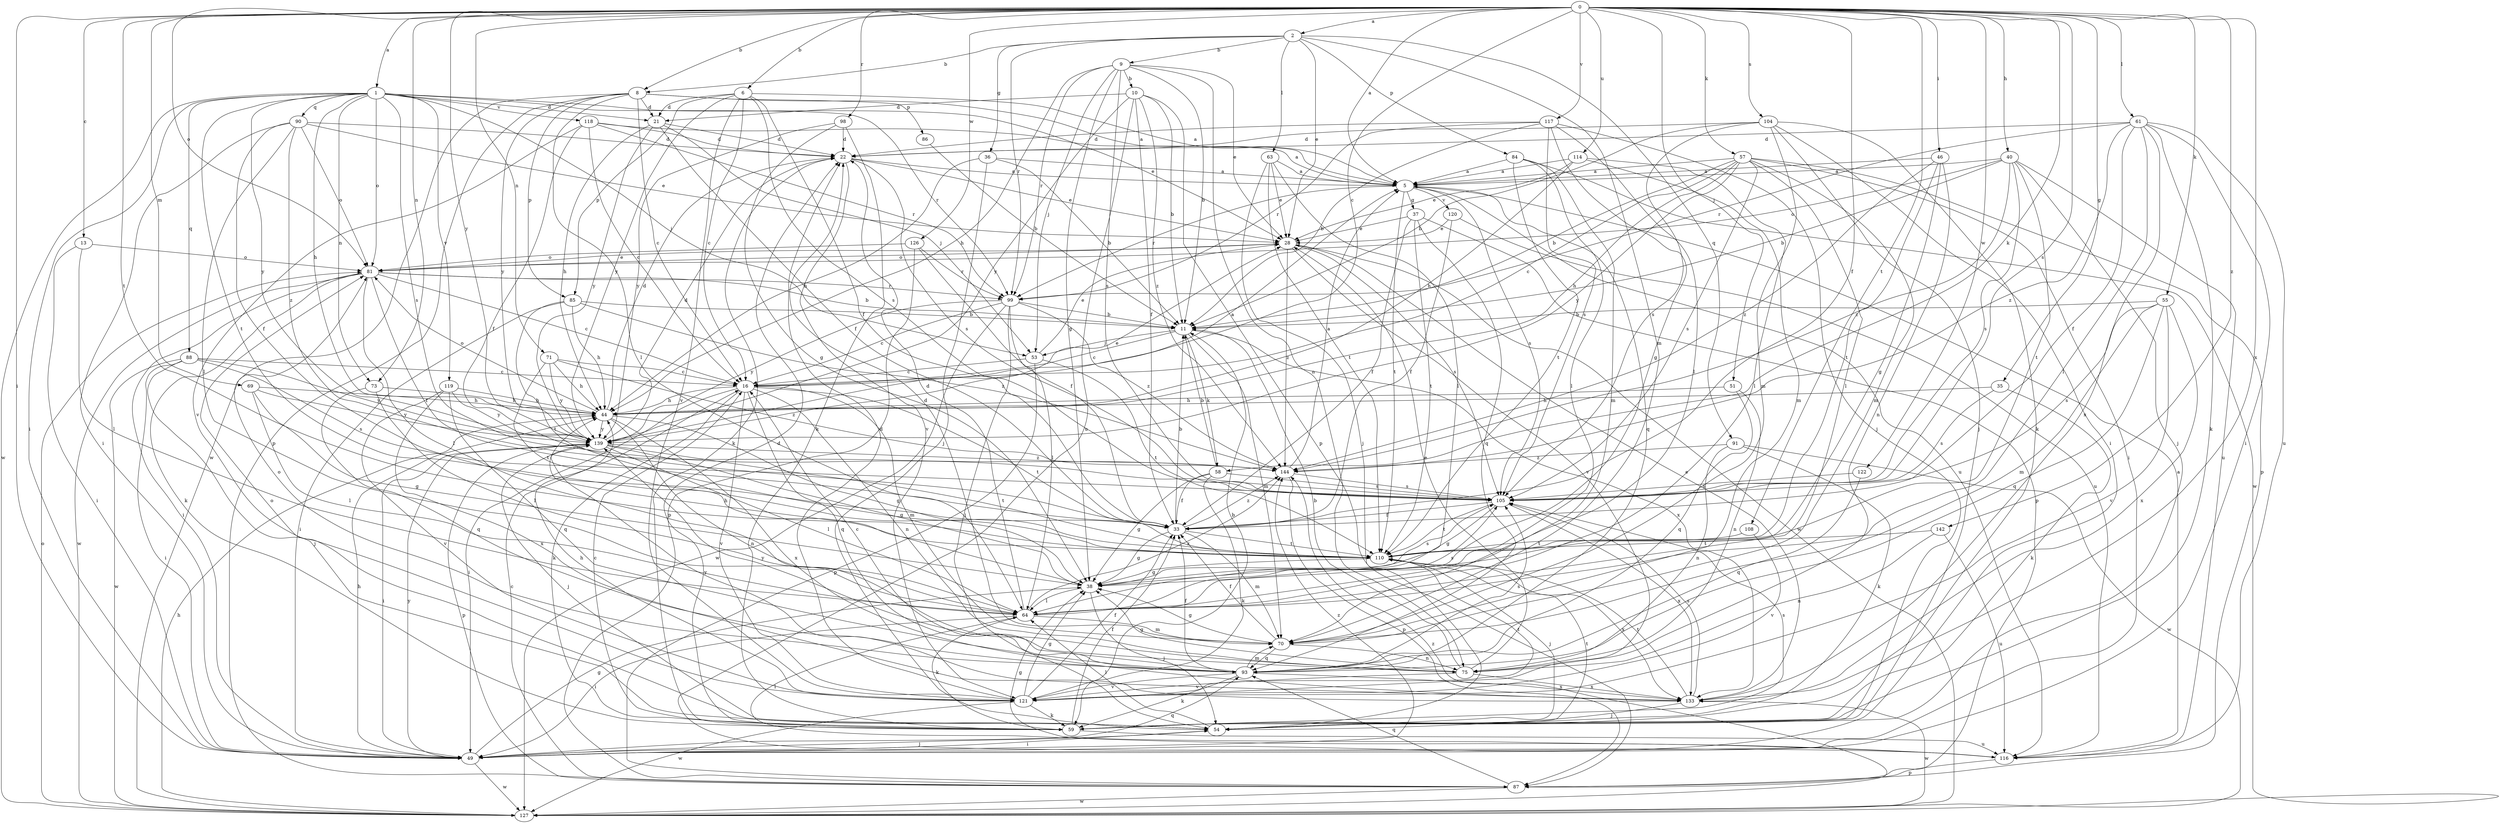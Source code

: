 strict digraph  {
0;
1;
2;
5;
6;
8;
9;
10;
11;
13;
16;
21;
22;
28;
33;
35;
36;
37;
38;
40;
44;
46;
49;
51;
53;
54;
55;
57;
58;
59;
61;
63;
64;
69;
70;
71;
73;
75;
81;
84;
85;
86;
87;
88;
90;
91;
93;
98;
99;
104;
105;
108;
110;
114;
116;
117;
118;
119;
120;
121;
122;
126;
127;
133;
139;
142;
144;
0 -> 1  [label=a];
0 -> 2  [label=a];
0 -> 5  [label=a];
0 -> 6  [label=b];
0 -> 8  [label=b];
0 -> 13  [label=c];
0 -> 16  [label=c];
0 -> 33  [label=f];
0 -> 35  [label=g];
0 -> 40  [label=h];
0 -> 46  [label=i];
0 -> 49  [label=i];
0 -> 51  [label=j];
0 -> 55  [label=k];
0 -> 57  [label=k];
0 -> 58  [label=k];
0 -> 61  [label=l];
0 -> 69  [label=m];
0 -> 71  [label=n];
0 -> 73  [label=n];
0 -> 81  [label=o];
0 -> 98  [label=r];
0 -> 104  [label=s];
0 -> 105  [label=s];
0 -> 108  [label=t];
0 -> 110  [label=t];
0 -> 114  [label=u];
0 -> 117  [label=v];
0 -> 122  [label=w];
0 -> 126  [label=w];
0 -> 133  [label=x];
0 -> 139  [label=y];
0 -> 142  [label=z];
1 -> 21  [label=d];
1 -> 28  [label=e];
1 -> 44  [label=h];
1 -> 49  [label=i];
1 -> 53  [label=j];
1 -> 73  [label=n];
1 -> 81  [label=o];
1 -> 88  [label=q];
1 -> 90  [label=q];
1 -> 99  [label=r];
1 -> 105  [label=s];
1 -> 110  [label=t];
1 -> 118  [label=v];
1 -> 119  [label=v];
1 -> 127  [label=w];
1 -> 139  [label=y];
2 -> 8  [label=b];
2 -> 9  [label=b];
2 -> 28  [label=e];
2 -> 36  [label=g];
2 -> 63  [label=l];
2 -> 70  [label=m];
2 -> 84  [label=p];
2 -> 91  [label=q];
2 -> 99  [label=r];
5 -> 37  [label=g];
5 -> 93  [label=q];
5 -> 99  [label=r];
5 -> 105  [label=s];
5 -> 110  [label=t];
5 -> 116  [label=u];
5 -> 120  [label=v];
6 -> 5  [label=a];
6 -> 16  [label=c];
6 -> 21  [label=d];
6 -> 33  [label=f];
6 -> 85  [label=p];
6 -> 105  [label=s];
6 -> 121  [label=v];
6 -> 139  [label=y];
8 -> 5  [label=a];
8 -> 16  [label=c];
8 -> 21  [label=d];
8 -> 64  [label=l];
8 -> 85  [label=p];
8 -> 86  [label=p];
8 -> 87  [label=p];
8 -> 127  [label=w];
8 -> 139  [label=y];
9 -> 10  [label=b];
9 -> 11  [label=b];
9 -> 28  [label=e];
9 -> 38  [label=g];
9 -> 44  [label=h];
9 -> 53  [label=j];
9 -> 75  [label=n];
9 -> 99  [label=r];
9 -> 105  [label=s];
10 -> 11  [label=b];
10 -> 21  [label=d];
10 -> 33  [label=f];
10 -> 87  [label=p];
10 -> 116  [label=u];
10 -> 139  [label=y];
10 -> 144  [label=z];
11 -> 16  [label=c];
11 -> 53  [label=j];
11 -> 58  [label=k];
11 -> 70  [label=m];
11 -> 133  [label=x];
13 -> 49  [label=i];
13 -> 64  [label=l];
13 -> 81  [label=o];
16 -> 44  [label=h];
16 -> 49  [label=i];
16 -> 59  [label=k];
16 -> 70  [label=m];
16 -> 75  [label=n];
16 -> 93  [label=q];
16 -> 110  [label=t];
16 -> 121  [label=v];
21 -> 22  [label=d];
21 -> 33  [label=f];
21 -> 44  [label=h];
21 -> 53  [label=j];
21 -> 139  [label=y];
22 -> 5  [label=a];
22 -> 28  [label=e];
22 -> 59  [label=k];
22 -> 105  [label=s];
22 -> 121  [label=v];
28 -> 81  [label=o];
28 -> 105  [label=s];
28 -> 121  [label=v];
28 -> 127  [label=w];
28 -> 144  [label=z];
33 -> 11  [label=b];
33 -> 38  [label=g];
33 -> 70  [label=m];
33 -> 110  [label=t];
33 -> 144  [label=z];
35 -> 44  [label=h];
35 -> 59  [label=k];
35 -> 105  [label=s];
36 -> 5  [label=a];
36 -> 11  [label=b];
36 -> 44  [label=h];
36 -> 54  [label=j];
37 -> 28  [label=e];
37 -> 33  [label=f];
37 -> 87  [label=p];
37 -> 93  [label=q];
37 -> 110  [label=t];
38 -> 44  [label=h];
38 -> 54  [label=j];
38 -> 64  [label=l];
38 -> 105  [label=s];
40 -> 5  [label=a];
40 -> 11  [label=b];
40 -> 54  [label=j];
40 -> 81  [label=o];
40 -> 105  [label=s];
40 -> 110  [label=t];
40 -> 116  [label=u];
40 -> 144  [label=z];
44 -> 22  [label=d];
44 -> 38  [label=g];
44 -> 75  [label=n];
44 -> 81  [label=o];
44 -> 133  [label=x];
44 -> 139  [label=y];
46 -> 5  [label=a];
46 -> 38  [label=g];
46 -> 75  [label=n];
46 -> 110  [label=t];
46 -> 144  [label=z];
49 -> 38  [label=g];
49 -> 44  [label=h];
49 -> 54  [label=j];
49 -> 93  [label=q];
49 -> 127  [label=w];
49 -> 139  [label=y];
49 -> 144  [label=z];
51 -> 44  [label=h];
51 -> 75  [label=n];
51 -> 93  [label=q];
53 -> 16  [label=c];
53 -> 28  [label=e];
53 -> 87  [label=p];
53 -> 110  [label=t];
54 -> 49  [label=i];
54 -> 64  [label=l];
54 -> 81  [label=o];
54 -> 110  [label=t];
55 -> 11  [label=b];
55 -> 70  [label=m];
55 -> 93  [label=q];
55 -> 105  [label=s];
55 -> 121  [label=v];
55 -> 133  [label=x];
57 -> 5  [label=a];
57 -> 11  [label=b];
57 -> 16  [label=c];
57 -> 44  [label=h];
57 -> 49  [label=i];
57 -> 64  [label=l];
57 -> 70  [label=m];
57 -> 87  [label=p];
57 -> 105  [label=s];
57 -> 139  [label=y];
58 -> 11  [label=b];
58 -> 33  [label=f];
58 -> 38  [label=g];
58 -> 59  [label=k];
58 -> 105  [label=s];
59 -> 16  [label=c];
59 -> 22  [label=d];
59 -> 33  [label=f];
59 -> 105  [label=s];
59 -> 116  [label=u];
61 -> 22  [label=d];
61 -> 33  [label=f];
61 -> 49  [label=i];
61 -> 59  [label=k];
61 -> 64  [label=l];
61 -> 99  [label=r];
61 -> 116  [label=u];
61 -> 133  [label=x];
61 -> 144  [label=z];
63 -> 5  [label=a];
63 -> 28  [label=e];
63 -> 54  [label=j];
63 -> 64  [label=l];
63 -> 110  [label=t];
64 -> 22  [label=d];
64 -> 49  [label=i];
64 -> 59  [label=k];
64 -> 70  [label=m];
64 -> 105  [label=s];
64 -> 144  [label=z];
69 -> 38  [label=g];
69 -> 44  [label=h];
69 -> 64  [label=l];
69 -> 139  [label=y];
70 -> 22  [label=d];
70 -> 33  [label=f];
70 -> 38  [label=g];
70 -> 75  [label=n];
70 -> 93  [label=q];
71 -> 16  [label=c];
71 -> 44  [label=h];
71 -> 110  [label=t];
71 -> 139  [label=y];
71 -> 144  [label=z];
73 -> 44  [label=h];
73 -> 64  [label=l];
73 -> 93  [label=q];
75 -> 11  [label=b];
75 -> 28  [label=e];
75 -> 38  [label=g];
75 -> 121  [label=v];
75 -> 133  [label=x];
75 -> 139  [label=y];
81 -> 11  [label=b];
81 -> 16  [label=c];
81 -> 28  [label=e];
81 -> 33  [label=f];
81 -> 49  [label=i];
81 -> 59  [label=k];
81 -> 64  [label=l];
81 -> 99  [label=r];
81 -> 127  [label=w];
84 -> 5  [label=a];
84 -> 64  [label=l];
84 -> 70  [label=m];
84 -> 110  [label=t];
84 -> 127  [label=w];
85 -> 11  [label=b];
85 -> 44  [label=h];
85 -> 49  [label=i];
85 -> 110  [label=t];
85 -> 144  [label=z];
86 -> 11  [label=b];
87 -> 16  [label=c];
87 -> 93  [label=q];
87 -> 127  [label=w];
88 -> 16  [label=c];
88 -> 49  [label=i];
88 -> 54  [label=j];
88 -> 105  [label=s];
88 -> 127  [label=w];
88 -> 139  [label=y];
90 -> 22  [label=d];
90 -> 28  [label=e];
90 -> 33  [label=f];
90 -> 49  [label=i];
90 -> 64  [label=l];
90 -> 81  [label=o];
90 -> 144  [label=z];
91 -> 59  [label=k];
91 -> 75  [label=n];
91 -> 127  [label=w];
91 -> 144  [label=z];
93 -> 16  [label=c];
93 -> 33  [label=f];
93 -> 59  [label=k];
93 -> 70  [label=m];
93 -> 81  [label=o];
93 -> 105  [label=s];
93 -> 121  [label=v];
93 -> 133  [label=x];
98 -> 22  [label=d];
98 -> 38  [label=g];
98 -> 59  [label=k];
98 -> 139  [label=y];
99 -> 11  [label=b];
99 -> 16  [label=c];
99 -> 54  [label=j];
99 -> 64  [label=l];
99 -> 127  [label=w];
99 -> 139  [label=y];
99 -> 144  [label=z];
104 -> 11  [label=b];
104 -> 22  [label=d];
104 -> 49  [label=i];
104 -> 54  [label=j];
104 -> 59  [label=k];
104 -> 70  [label=m];
104 -> 105  [label=s];
105 -> 33  [label=f];
105 -> 38  [label=g];
105 -> 110  [label=t];
105 -> 133  [label=x];
108 -> 110  [label=t];
108 -> 121  [label=v];
110 -> 38  [label=g];
110 -> 54  [label=j];
110 -> 133  [label=x];
114 -> 5  [label=a];
114 -> 28  [label=e];
114 -> 44  [label=h];
114 -> 64  [label=l];
114 -> 70  [label=m];
116 -> 5  [label=a];
116 -> 38  [label=g];
116 -> 64  [label=l];
116 -> 87  [label=p];
117 -> 11  [label=b];
117 -> 22  [label=d];
117 -> 38  [label=g];
117 -> 54  [label=j];
117 -> 64  [label=l];
117 -> 99  [label=r];
117 -> 105  [label=s];
118 -> 5  [label=a];
118 -> 16  [label=c];
118 -> 22  [label=d];
118 -> 33  [label=f];
118 -> 99  [label=r];
118 -> 121  [label=v];
119 -> 44  [label=h];
119 -> 93  [label=q];
119 -> 121  [label=v];
119 -> 133  [label=x];
119 -> 139  [label=y];
120 -> 28  [label=e];
120 -> 33  [label=f];
120 -> 116  [label=u];
121 -> 11  [label=b];
121 -> 22  [label=d];
121 -> 33  [label=f];
121 -> 38  [label=g];
121 -> 44  [label=h];
121 -> 59  [label=k];
121 -> 110  [label=t];
121 -> 127  [label=w];
122 -> 93  [label=q];
122 -> 105  [label=s];
126 -> 33  [label=f];
126 -> 81  [label=o];
126 -> 87  [label=p];
126 -> 99  [label=r];
127 -> 44  [label=h];
127 -> 81  [label=o];
127 -> 144  [label=z];
133 -> 28  [label=e];
133 -> 54  [label=j];
133 -> 105  [label=s];
133 -> 110  [label=t];
133 -> 127  [label=w];
133 -> 139  [label=y];
139 -> 5  [label=a];
139 -> 22  [label=d];
139 -> 28  [label=e];
139 -> 38  [label=g];
139 -> 49  [label=i];
139 -> 54  [label=j];
139 -> 64  [label=l];
139 -> 87  [label=p];
139 -> 110  [label=t];
139 -> 144  [label=z];
142 -> 75  [label=n];
142 -> 110  [label=t];
142 -> 116  [label=u];
144 -> 5  [label=a];
144 -> 87  [label=p];
144 -> 105  [label=s];
}
